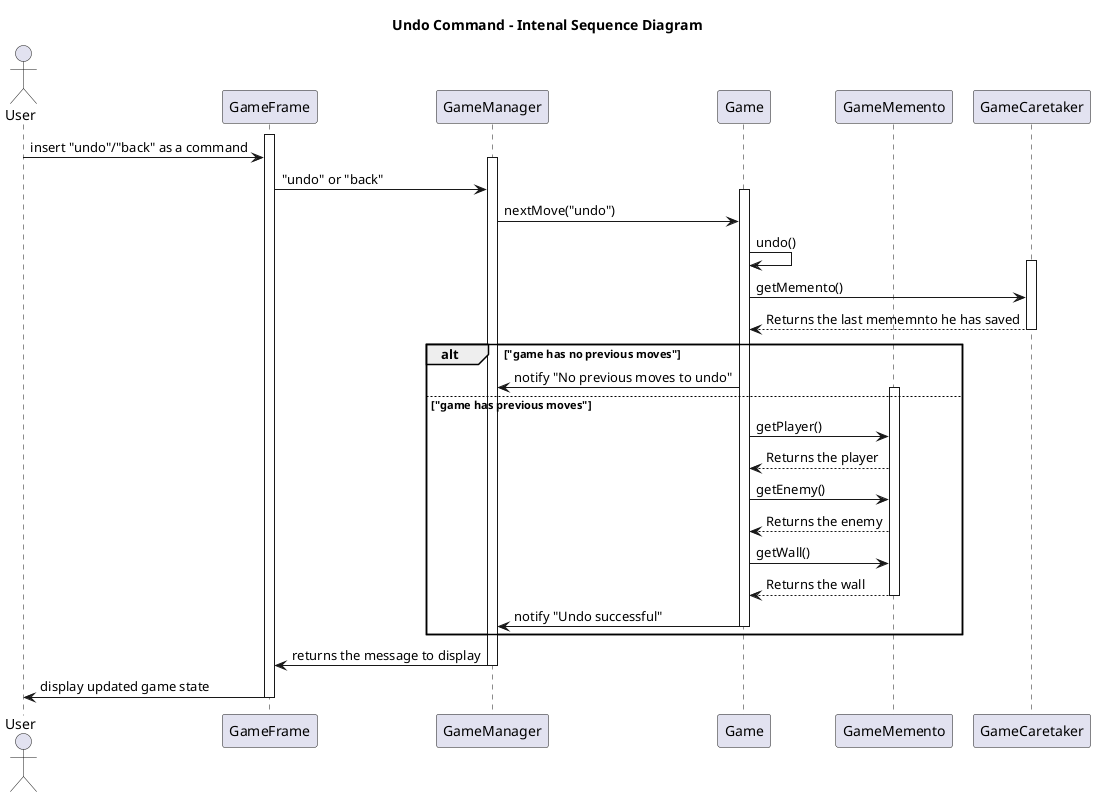 @startuml UndoInternalSequenceDiagram

title Undo Command - Intenal Sequence Diagram

actor User
participant GameFrame
participant GameManager
participant Game
participant GameMemento
participant GameCaretaker

activate GameFrame
User -> GameFrame : insert "undo"/"back" as a command

activate GameManager
GameFrame -> GameManager : "undo" or "back"

activate Game
GameManager -> Game : nextMove("undo")

Game -> Game : undo()
activate GameCaretaker
Game -> GameCaretaker : getMemento()
GameCaretaker --> Game : Returns the last mememnto he has saved 
deactivate GameCaretaker

alt "game has no previous moves" 
    Game -> GameManager : notify "No previous moves to undo"
else "game has previous moves"
    activate GameMemento
    Game -> GameMemento : getPlayer()
    GameMemento --> Game : Returns the player
    Game -> GameMemento : getEnemy()
    GameMemento --> Game : Returns the enemy
    Game -> GameMemento : getWall()
    GameMemento --> Game : Returns the wall
    deactivate GameMemento

    Game -> GameManager : notify "Undo successful"
    deactivate Game
end

GameManager -> GameFrame : returns the message to display
deactivate GameManager

GameFrame -> User : display updated game state

deactivate GameFrame

@enduml